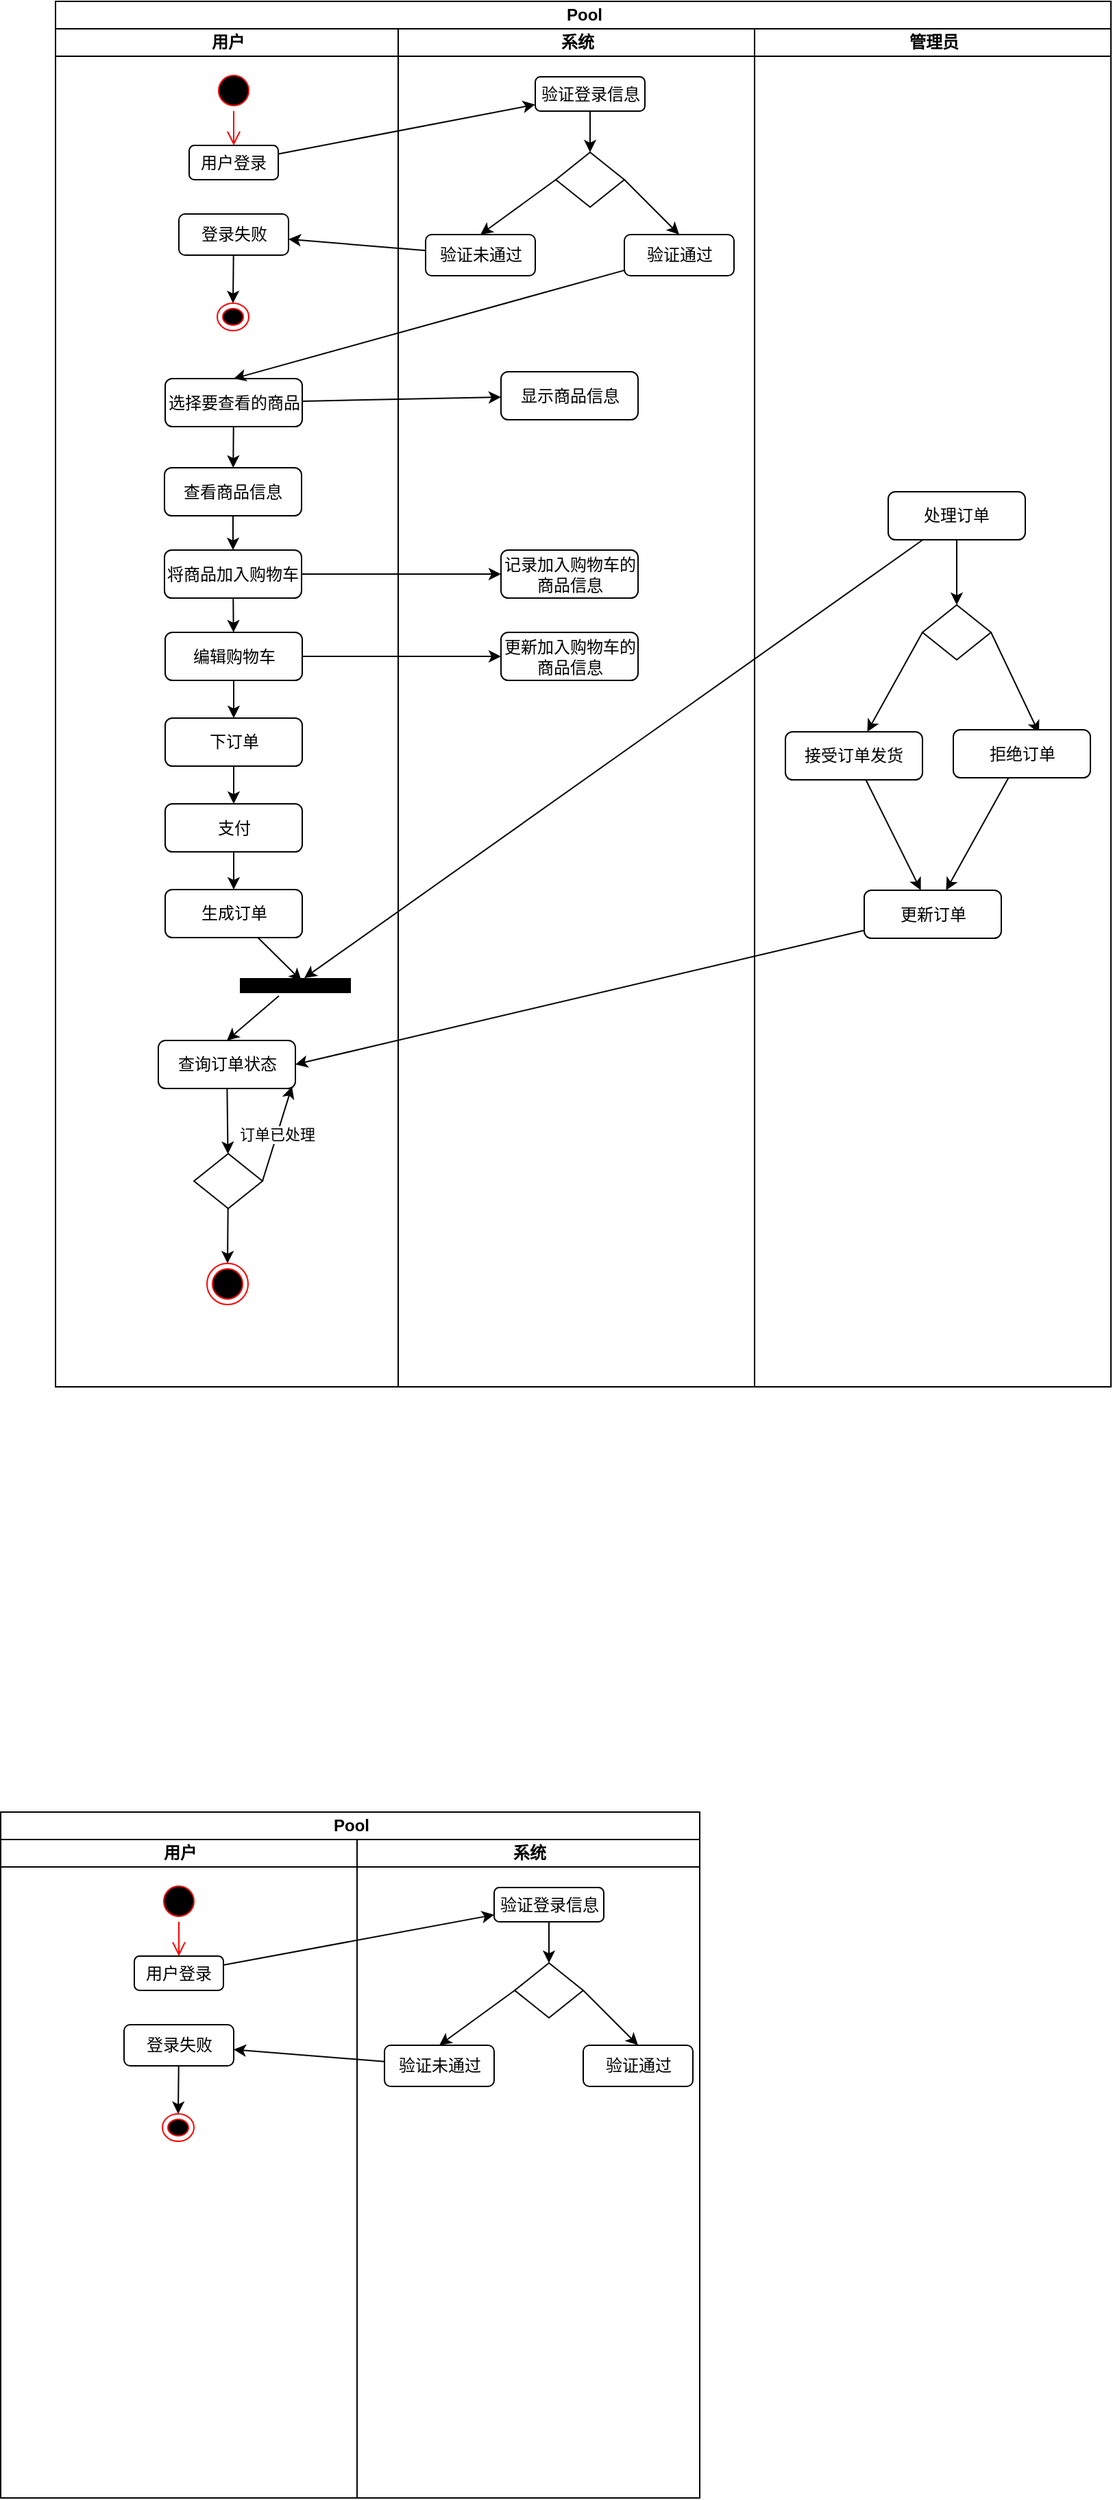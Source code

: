 <mxfile version="10.5.7" type="github"><diagram id="2ma4mFrUo7jNhCH0Uxba" name="Page-1"><mxGraphModel dx="1158" dy="766" grid="1" gridSize="10" guides="1" tooltips="1" connect="1" arrows="1" fold="1" page="1" pageScale="1" pageWidth="3000" pageHeight="1169" math="0" shadow="0"><root><mxCell id="0"/><mxCell id="1" parent="0"/><mxCell id="Z3WakkSr-auNdNe9HEpy-1" value="Pool" style="swimlane;html=1;childLayout=stackLayout;resizeParent=1;resizeParentMax=0;startSize=20;" vertex="1" parent="1"><mxGeometry x="302.5" y="30" width="770" height="1010" as="geometry"/></mxCell><mxCell id="Z3WakkSr-auNdNe9HEpy-20" value="" style="edgeStyle=none;rounded=0;orthogonalLoop=1;jettySize=auto;html=1;" edge="1" parent="Z3WakkSr-auNdNe9HEpy-1" source="Z3WakkSr-auNdNe9HEpy-15" target="Z3WakkSr-auNdNe9HEpy-19"><mxGeometry relative="1" as="geometry"/></mxCell><mxCell id="Z3WakkSr-auNdNe9HEpy-2" value="用户" style="swimlane;html=1;startSize=20;" vertex="1" parent="Z3WakkSr-auNdNe9HEpy-1"><mxGeometry y="20" width="250" height="990" as="geometry"/></mxCell><mxCell id="Z3WakkSr-auNdNe9HEpy-13" value="" style="ellipse;html=1;shape=startState;fillColor=#000000;strokeColor=#ff0000;" vertex="1" parent="Z3WakkSr-auNdNe9HEpy-2"><mxGeometry x="115" y="30" width="30" height="30" as="geometry"/></mxCell><mxCell id="Z3WakkSr-auNdNe9HEpy-14" value="" style="html=1;verticalAlign=bottom;endArrow=open;endSize=8;strokeColor=#ff0000;entryX=0.5;entryY=0;entryDx=0;entryDy=0;" edge="1" source="Z3WakkSr-auNdNe9HEpy-13" parent="Z3WakkSr-auNdNe9HEpy-2" target="Z3WakkSr-auNdNe9HEpy-15"><mxGeometry relative="1" as="geometry"><mxPoint x="130" y="120" as="targetPoint"/></mxGeometry></mxCell><mxCell id="Z3WakkSr-auNdNe9HEpy-15" value="用户登录" style="rounded=1;whiteSpace=wrap;html=1;" vertex="1" parent="Z3WakkSr-auNdNe9HEpy-2"><mxGeometry x="97.5" y="85" width="65" height="25" as="geometry"/></mxCell><mxCell id="Z3WakkSr-auNdNe9HEpy-33" style="edgeStyle=none;rounded=0;orthogonalLoop=1;jettySize=auto;html=1;entryX=0.5;entryY=0;entryDx=0;entryDy=0;" edge="1" parent="Z3WakkSr-auNdNe9HEpy-2" source="Z3WakkSr-auNdNe9HEpy-27" target="Z3WakkSr-auNdNe9HEpy-32"><mxGeometry relative="1" as="geometry"/></mxCell><mxCell id="Z3WakkSr-auNdNe9HEpy-27" value="登录失败" style="rounded=1;whiteSpace=wrap;html=1;" vertex="1" parent="Z3WakkSr-auNdNe9HEpy-2"><mxGeometry x="90" y="135" width="80" height="30" as="geometry"/></mxCell><mxCell id="Z3WakkSr-auNdNe9HEpy-32" value="" style="ellipse;html=1;shape=endState;fillColor=#000000;strokeColor=#ff0000;" vertex="1" parent="Z3WakkSr-auNdNe9HEpy-2"><mxGeometry x="118" y="200" width="23" height="20" as="geometry"/></mxCell><mxCell id="Z3WakkSr-auNdNe9HEpy-59" value="" style="edgeStyle=none;rounded=0;orthogonalLoop=1;jettySize=auto;html=1;" edge="1" parent="Z3WakkSr-auNdNe9HEpy-2" source="Z3WakkSr-auNdNe9HEpy-53" target="Z3WakkSr-auNdNe9HEpy-58"><mxGeometry relative="1" as="geometry"/></mxCell><mxCell id="Z3WakkSr-auNdNe9HEpy-53" value="选择要查看的商品" style="rounded=1;whiteSpace=wrap;html=1;" vertex="1" parent="Z3WakkSr-auNdNe9HEpy-2"><mxGeometry x="80" y="255" width="100" height="35" as="geometry"/></mxCell><mxCell id="Z3WakkSr-auNdNe9HEpy-61" value="" style="edgeStyle=none;rounded=0;orthogonalLoop=1;jettySize=auto;html=1;" edge="1" parent="Z3WakkSr-auNdNe9HEpy-2" source="Z3WakkSr-auNdNe9HEpy-58" target="Z3WakkSr-auNdNe9HEpy-60"><mxGeometry relative="1" as="geometry"/></mxCell><mxCell id="Z3WakkSr-auNdNe9HEpy-58" value="查看商品信息" style="rounded=1;whiteSpace=wrap;html=1;" vertex="1" parent="Z3WakkSr-auNdNe9HEpy-2"><mxGeometry x="79.5" y="320" width="100" height="35" as="geometry"/></mxCell><mxCell id="Z3WakkSr-auNdNe9HEpy-65" value="" style="edgeStyle=none;rounded=0;orthogonalLoop=1;jettySize=auto;html=1;" edge="1" parent="Z3WakkSr-auNdNe9HEpy-2" source="Z3WakkSr-auNdNe9HEpy-60" target="Z3WakkSr-auNdNe9HEpy-64"><mxGeometry relative="1" as="geometry"/></mxCell><mxCell id="Z3WakkSr-auNdNe9HEpy-60" value="将商品加入购物车" style="rounded=1;whiteSpace=wrap;html=1;" vertex="1" parent="Z3WakkSr-auNdNe9HEpy-2"><mxGeometry x="79.5" y="380" width="100" height="35" as="geometry"/></mxCell><mxCell id="Z3WakkSr-auNdNe9HEpy-67" value="" style="edgeStyle=none;rounded=0;orthogonalLoop=1;jettySize=auto;html=1;" edge="1" parent="Z3WakkSr-auNdNe9HEpy-2" source="Z3WakkSr-auNdNe9HEpy-64" target="Z3WakkSr-auNdNe9HEpy-66"><mxGeometry relative="1" as="geometry"/></mxCell><mxCell id="Z3WakkSr-auNdNe9HEpy-64" value="编辑购物车" style="rounded=1;whiteSpace=wrap;html=1;" vertex="1" parent="Z3WakkSr-auNdNe9HEpy-2"><mxGeometry x="80" y="440" width="100" height="35" as="geometry"/></mxCell><mxCell id="Z3WakkSr-auNdNe9HEpy-69" value="" style="edgeStyle=none;rounded=0;orthogonalLoop=1;jettySize=auto;html=1;" edge="1" parent="Z3WakkSr-auNdNe9HEpy-2" source="Z3WakkSr-auNdNe9HEpy-66" target="Z3WakkSr-auNdNe9HEpy-68"><mxGeometry relative="1" as="geometry"/></mxCell><mxCell id="Z3WakkSr-auNdNe9HEpy-66" value="下订单" style="rounded=1;whiteSpace=wrap;html=1;" vertex="1" parent="Z3WakkSr-auNdNe9HEpy-2"><mxGeometry x="80" y="502.5" width="100" height="35" as="geometry"/></mxCell><mxCell id="Z3WakkSr-auNdNe9HEpy-73" style="edgeStyle=none;rounded=0;orthogonalLoop=1;jettySize=auto;html=1;" edge="1" parent="Z3WakkSr-auNdNe9HEpy-2" source="Z3WakkSr-auNdNe9HEpy-68" target="Z3WakkSr-auNdNe9HEpy-70"><mxGeometry relative="1" as="geometry"/></mxCell><mxCell id="Z3WakkSr-auNdNe9HEpy-68" value="支付" style="rounded=1;whiteSpace=wrap;html=1;" vertex="1" parent="Z3WakkSr-auNdNe9HEpy-2"><mxGeometry x="80" y="565" width="100" height="35" as="geometry"/></mxCell><mxCell id="Z3WakkSr-auNdNe9HEpy-74" style="edgeStyle=none;rounded=0;orthogonalLoop=1;jettySize=auto;html=1;entryX=0.15;entryY=0.444;entryDx=0;entryDy=0;entryPerimeter=0;" edge="1" parent="Z3WakkSr-auNdNe9HEpy-2" source="Z3WakkSr-auNdNe9HEpy-70" target="Z3WakkSr-auNdNe9HEpy-72"><mxGeometry relative="1" as="geometry"/></mxCell><mxCell id="Z3WakkSr-auNdNe9HEpy-70" value="生成订单" style="rounded=1;whiteSpace=wrap;html=1;" vertex="1" parent="Z3WakkSr-auNdNe9HEpy-2"><mxGeometry x="80" y="627.5" width="100" height="35" as="geometry"/></mxCell><mxCell id="Z3WakkSr-auNdNe9HEpy-76" style="edgeStyle=none;rounded=0;orthogonalLoop=1;jettySize=auto;html=1;entryX=0.5;entryY=0;entryDx=0;entryDy=0;exitX=1.25;exitY=0.65;exitDx=0;exitDy=0;exitPerimeter=0;" edge="1" parent="Z3WakkSr-auNdNe9HEpy-2" source="Z3WakkSr-auNdNe9HEpy-72" target="Z3WakkSr-auNdNe9HEpy-75"><mxGeometry relative="1" as="geometry"/></mxCell><mxCell id="Z3WakkSr-auNdNe9HEpy-72" value="" style="html=1;points=[];perimeter=orthogonalPerimeter;rotation=90;fillColor=#000000;" vertex="1" parent="Z3WakkSr-auNdNe9HEpy-2"><mxGeometry x="170" y="657.5" width="10" height="80" as="geometry"/></mxCell><mxCell id="Z3WakkSr-auNdNe9HEpy-102" style="edgeStyle=none;rounded=0;orthogonalLoop=1;jettySize=auto;html=1;" edge="1" parent="Z3WakkSr-auNdNe9HEpy-2" source="Z3WakkSr-auNdNe9HEpy-75" target="Z3WakkSr-auNdNe9HEpy-100"><mxGeometry relative="1" as="geometry"/></mxCell><mxCell id="Z3WakkSr-auNdNe9HEpy-75" value="查询订单状态" style="rounded=1;whiteSpace=wrap;html=1;" vertex="1" parent="Z3WakkSr-auNdNe9HEpy-2"><mxGeometry x="75" y="737.5" width="100" height="35" as="geometry"/></mxCell><mxCell id="Z3WakkSr-auNdNe9HEpy-104" style="edgeStyle=none;rounded=0;orthogonalLoop=1;jettySize=auto;html=1;entryX=0.5;entryY=0;entryDx=0;entryDy=0;" edge="1" parent="Z3WakkSr-auNdNe9HEpy-2" source="Z3WakkSr-auNdNe9HEpy-100" target="Z3WakkSr-auNdNe9HEpy-103"><mxGeometry relative="1" as="geometry"/></mxCell><mxCell id="Z3WakkSr-auNdNe9HEpy-108" value="订单已处理" style="edgeStyle=none;rounded=0;orthogonalLoop=1;jettySize=auto;html=1;entryX=0.975;entryY=0.957;entryDx=0;entryDy=0;entryPerimeter=0;exitX=1;exitY=0.5;exitDx=0;exitDy=0;" edge="1" parent="Z3WakkSr-auNdNe9HEpy-2" source="Z3WakkSr-auNdNe9HEpy-100" target="Z3WakkSr-auNdNe9HEpy-75"><mxGeometry relative="1" as="geometry"/></mxCell><mxCell id="Z3WakkSr-auNdNe9HEpy-100" value="" style="rhombus;whiteSpace=wrap;html=1;" vertex="1" parent="Z3WakkSr-auNdNe9HEpy-2"><mxGeometry x="101" y="820" width="50" height="40" as="geometry"/></mxCell><mxCell id="Z3WakkSr-auNdNe9HEpy-103" value="" style="ellipse;html=1;shape=endState;fillColor=#000000;strokeColor=#ff0000;" vertex="1" parent="Z3WakkSr-auNdNe9HEpy-2"><mxGeometry x="110.5" y="900" width="30" height="30" as="geometry"/></mxCell><mxCell id="Z3WakkSr-auNdNe9HEpy-3" value="系统" style="swimlane;html=1;startSize=20;" vertex="1" parent="Z3WakkSr-auNdNe9HEpy-1"><mxGeometry x="250" y="20" width="260" height="990" as="geometry"/></mxCell><mxCell id="Z3WakkSr-auNdNe9HEpy-22" style="edgeStyle=none;rounded=0;orthogonalLoop=1;jettySize=auto;html=1;" edge="1" parent="Z3WakkSr-auNdNe9HEpy-3" source="Z3WakkSr-auNdNe9HEpy-19" target="Z3WakkSr-auNdNe9HEpy-21"><mxGeometry relative="1" as="geometry"/></mxCell><mxCell id="Z3WakkSr-auNdNe9HEpy-19" value="验证登录信息" style="rounded=1;whiteSpace=wrap;html=1;" vertex="1" parent="Z3WakkSr-auNdNe9HEpy-3"><mxGeometry x="100" y="35" width="80" height="25" as="geometry"/></mxCell><mxCell id="Z3WakkSr-auNdNe9HEpy-28" style="edgeStyle=none;rounded=0;orthogonalLoop=1;jettySize=auto;html=1;exitX=0;exitY=0.5;exitDx=0;exitDy=0;entryX=0.5;entryY=0;entryDx=0;entryDy=0;" edge="1" parent="Z3WakkSr-auNdNe9HEpy-3" source="Z3WakkSr-auNdNe9HEpy-21" target="Z3WakkSr-auNdNe9HEpy-23"><mxGeometry relative="1" as="geometry"/></mxCell><mxCell id="Z3WakkSr-auNdNe9HEpy-31" style="edgeStyle=none;rounded=0;orthogonalLoop=1;jettySize=auto;html=1;exitX=1;exitY=0.5;exitDx=0;exitDy=0;entryX=0.5;entryY=0;entryDx=0;entryDy=0;" edge="1" parent="Z3WakkSr-auNdNe9HEpy-3" source="Z3WakkSr-auNdNe9HEpy-21" target="Z3WakkSr-auNdNe9HEpy-30"><mxGeometry relative="1" as="geometry"/></mxCell><mxCell id="Z3WakkSr-auNdNe9HEpy-21" value="" style="rhombus;whiteSpace=wrap;html=1;" vertex="1" parent="Z3WakkSr-auNdNe9HEpy-3"><mxGeometry x="115" y="90" width="50" height="40" as="geometry"/></mxCell><mxCell id="Z3WakkSr-auNdNe9HEpy-23" value="验证未通过" style="rounded=1;whiteSpace=wrap;html=1;" vertex="1" parent="Z3WakkSr-auNdNe9HEpy-3"><mxGeometry x="20" y="150" width="80" height="30" as="geometry"/></mxCell><mxCell id="Z3WakkSr-auNdNe9HEpy-30" value="验证通过" style="rounded=1;whiteSpace=wrap;html=1;" vertex="1" parent="Z3WakkSr-auNdNe9HEpy-3"><mxGeometry x="165" y="150" width="80" height="30" as="geometry"/></mxCell><mxCell id="Z3WakkSr-auNdNe9HEpy-56" value="显示商品信息" style="rounded=1;whiteSpace=wrap;html=1;" vertex="1" parent="Z3WakkSr-auNdNe9HEpy-3"><mxGeometry x="75" y="250" width="100" height="35" as="geometry"/></mxCell><mxCell id="Z3WakkSr-auNdNe9HEpy-62" value="记录加入购物车的商品信息" style="rounded=1;whiteSpace=wrap;html=1;" vertex="1" parent="Z3WakkSr-auNdNe9HEpy-3"><mxGeometry x="75" y="380" width="100" height="35" as="geometry"/></mxCell><mxCell id="Z3WakkSr-auNdNe9HEpy-110" value="更新加入购物车的商品信息" style="rounded=1;whiteSpace=wrap;html=1;" vertex="1" parent="Z3WakkSr-auNdNe9HEpy-3"><mxGeometry x="75" y="440" width="100" height="35" as="geometry"/></mxCell><mxCell id="Z3WakkSr-auNdNe9HEpy-29" style="edgeStyle=none;rounded=0;orthogonalLoop=1;jettySize=auto;html=1;" edge="1" parent="Z3WakkSr-auNdNe9HEpy-1" source="Z3WakkSr-auNdNe9HEpy-23" target="Z3WakkSr-auNdNe9HEpy-27"><mxGeometry relative="1" as="geometry"/></mxCell><mxCell id="Z3WakkSr-auNdNe9HEpy-54" style="edgeStyle=none;rounded=0;orthogonalLoop=1;jettySize=auto;html=1;entryX=0.5;entryY=0;entryDx=0;entryDy=0;" edge="1" parent="Z3WakkSr-auNdNe9HEpy-1" source="Z3WakkSr-auNdNe9HEpy-30" target="Z3WakkSr-auNdNe9HEpy-53"><mxGeometry relative="1" as="geometry"/></mxCell><mxCell id="Z3WakkSr-auNdNe9HEpy-57" value="" style="edgeStyle=none;rounded=0;orthogonalLoop=1;jettySize=auto;html=1;" edge="1" parent="Z3WakkSr-auNdNe9HEpy-1" source="Z3WakkSr-auNdNe9HEpy-53" target="Z3WakkSr-auNdNe9HEpy-56"><mxGeometry relative="1" as="geometry"/></mxCell><mxCell id="Z3WakkSr-auNdNe9HEpy-63" value="" style="edgeStyle=none;rounded=0;orthogonalLoop=1;jettySize=auto;html=1;" edge="1" parent="Z3WakkSr-auNdNe9HEpy-1" source="Z3WakkSr-auNdNe9HEpy-60" target="Z3WakkSr-auNdNe9HEpy-62"><mxGeometry relative="1" as="geometry"/></mxCell><mxCell id="Z3WakkSr-auNdNe9HEpy-88" style="edgeStyle=none;rounded=0;orthogonalLoop=1;jettySize=auto;html=1;entryX=-0.05;entryY=0.419;entryDx=0;entryDy=0;entryPerimeter=0;" edge="1" parent="Z3WakkSr-auNdNe9HEpy-1" source="Z3WakkSr-auNdNe9HEpy-87" target="Z3WakkSr-auNdNe9HEpy-72"><mxGeometry relative="1" as="geometry"/></mxCell><mxCell id="Z3WakkSr-auNdNe9HEpy-77" value="管理员" style="swimlane;html=1;startSize=20;" vertex="1" parent="Z3WakkSr-auNdNe9HEpy-1"><mxGeometry x="510" y="20" width="260" height="990" as="geometry"/></mxCell><mxCell id="Z3WakkSr-auNdNe9HEpy-92" style="edgeStyle=none;rounded=0;orthogonalLoop=1;jettySize=auto;html=1;entryX=0.5;entryY=0;entryDx=0;entryDy=0;" edge="1" parent="Z3WakkSr-auNdNe9HEpy-77" source="Z3WakkSr-auNdNe9HEpy-87" target="Z3WakkSr-auNdNe9HEpy-91"><mxGeometry relative="1" as="geometry"/></mxCell><mxCell id="Z3WakkSr-auNdNe9HEpy-87" value="处理订单" style="rounded=1;whiteSpace=wrap;html=1;" vertex="1" parent="Z3WakkSr-auNdNe9HEpy-77"><mxGeometry x="97.5" y="337.5" width="100" height="35" as="geometry"/></mxCell><mxCell id="Z3WakkSr-auNdNe9HEpy-97" value="" style="edgeStyle=none;rounded=0;orthogonalLoop=1;jettySize=auto;html=1;" edge="1" parent="Z3WakkSr-auNdNe9HEpy-77" source="Z3WakkSr-auNdNe9HEpy-89" target="Z3WakkSr-auNdNe9HEpy-96"><mxGeometry relative="1" as="geometry"/></mxCell><mxCell id="Z3WakkSr-auNdNe9HEpy-89" value="接受订单发货" style="rounded=1;whiteSpace=wrap;html=1;" vertex="1" parent="Z3WakkSr-auNdNe9HEpy-77"><mxGeometry x="22.5" y="512.5" width="100" height="35" as="geometry"/></mxCell><mxCell id="Z3WakkSr-auNdNe9HEpy-96" value="更新订单" style="rounded=1;whiteSpace=wrap;html=1;" vertex="1" parent="Z3WakkSr-auNdNe9HEpy-77"><mxGeometry x="80" y="628" width="100" height="35" as="geometry"/></mxCell><mxCell id="Z3WakkSr-auNdNe9HEpy-93" style="edgeStyle=none;rounded=0;orthogonalLoop=1;jettySize=auto;html=1;exitX=0;exitY=0.5;exitDx=0;exitDy=0;" edge="1" parent="Z3WakkSr-auNdNe9HEpy-77" source="Z3WakkSr-auNdNe9HEpy-91" target="Z3WakkSr-auNdNe9HEpy-89"><mxGeometry relative="1" as="geometry"/></mxCell><mxCell id="Z3WakkSr-auNdNe9HEpy-95" style="edgeStyle=none;rounded=0;orthogonalLoop=1;jettySize=auto;html=1;exitX=1;exitY=0.5;exitDx=0;exitDy=0;entryX=0.625;entryY=0.071;entryDx=0;entryDy=0;entryPerimeter=0;" edge="1" parent="Z3WakkSr-auNdNe9HEpy-77" source="Z3WakkSr-auNdNe9HEpy-91" target="Z3WakkSr-auNdNe9HEpy-94"><mxGeometry relative="1" as="geometry"/></mxCell><mxCell id="Z3WakkSr-auNdNe9HEpy-91" value="" style="rhombus;whiteSpace=wrap;html=1;" vertex="1" parent="Z3WakkSr-auNdNe9HEpy-77"><mxGeometry x="122.5" y="420" width="50" height="40" as="geometry"/></mxCell><mxCell id="Z3WakkSr-auNdNe9HEpy-98" style="edgeStyle=none;rounded=0;orthogonalLoop=1;jettySize=auto;html=1;" edge="1" parent="Z3WakkSr-auNdNe9HEpy-77" source="Z3WakkSr-auNdNe9HEpy-94" target="Z3WakkSr-auNdNe9HEpy-96"><mxGeometry relative="1" as="geometry"/></mxCell><mxCell id="Z3WakkSr-auNdNe9HEpy-94" value="拒绝订单" style="rounded=1;whiteSpace=wrap;html=1;" vertex="1" parent="Z3WakkSr-auNdNe9HEpy-77"><mxGeometry x="145" y="511" width="100" height="35" as="geometry"/></mxCell><mxCell id="Z3WakkSr-auNdNe9HEpy-99" style="edgeStyle=none;rounded=0;orthogonalLoop=1;jettySize=auto;html=1;entryX=1;entryY=0.5;entryDx=0;entryDy=0;" edge="1" parent="Z3WakkSr-auNdNe9HEpy-1" source="Z3WakkSr-auNdNe9HEpy-96" target="Z3WakkSr-auNdNe9HEpy-75"><mxGeometry relative="1" as="geometry"/></mxCell><mxCell id="Z3WakkSr-auNdNe9HEpy-112" style="edgeStyle=none;rounded=0;orthogonalLoop=1;jettySize=auto;html=1;" edge="1" parent="Z3WakkSr-auNdNe9HEpy-1" source="Z3WakkSr-auNdNe9HEpy-64" target="Z3WakkSr-auNdNe9HEpy-110"><mxGeometry relative="1" as="geometry"/></mxCell><mxCell id="Z3WakkSr-auNdNe9HEpy-35" value="Pool" style="swimlane;html=1;childLayout=stackLayout;resizeParent=1;resizeParentMax=0;startSize=20;" vertex="1" parent="1"><mxGeometry x="262.5" y="1350" width="510" height="500" as="geometry"/></mxCell><mxCell id="Z3WakkSr-auNdNe9HEpy-36" value="用户" style="swimlane;html=1;startSize=20;" vertex="1" parent="Z3WakkSr-auNdNe9HEpy-35"><mxGeometry y="20" width="260" height="480" as="geometry"/></mxCell><mxCell id="Z3WakkSr-auNdNe9HEpy-37" value="" style="ellipse;html=1;shape=startState;fillColor=#000000;strokeColor=#ff0000;" vertex="1" parent="Z3WakkSr-auNdNe9HEpy-36"><mxGeometry x="115" y="30" width="30" height="30" as="geometry"/></mxCell><mxCell id="Z3WakkSr-auNdNe9HEpy-38" value="" style="html=1;verticalAlign=bottom;endArrow=open;endSize=8;strokeColor=#ff0000;entryX=0.5;entryY=0;entryDx=0;entryDy=0;" edge="1" parent="Z3WakkSr-auNdNe9HEpy-36" source="Z3WakkSr-auNdNe9HEpy-37" target="Z3WakkSr-auNdNe9HEpy-39"><mxGeometry relative="1" as="geometry"><mxPoint x="130" y="120" as="targetPoint"/></mxGeometry></mxCell><mxCell id="Z3WakkSr-auNdNe9HEpy-39" value="用户登录" style="rounded=1;whiteSpace=wrap;html=1;" vertex="1" parent="Z3WakkSr-auNdNe9HEpy-36"><mxGeometry x="97.5" y="85" width="65" height="25" as="geometry"/></mxCell><mxCell id="Z3WakkSr-auNdNe9HEpy-40" style="edgeStyle=none;rounded=0;orthogonalLoop=1;jettySize=auto;html=1;entryX=0.5;entryY=0;entryDx=0;entryDy=0;" edge="1" parent="Z3WakkSr-auNdNe9HEpy-36" source="Z3WakkSr-auNdNe9HEpy-41" target="Z3WakkSr-auNdNe9HEpy-42"><mxGeometry relative="1" as="geometry"/></mxCell><mxCell id="Z3WakkSr-auNdNe9HEpy-41" value="登录失败" style="rounded=1;whiteSpace=wrap;html=1;" vertex="1" parent="Z3WakkSr-auNdNe9HEpy-36"><mxGeometry x="90" y="135" width="80" height="30" as="geometry"/></mxCell><mxCell id="Z3WakkSr-auNdNe9HEpy-42" value="" style="ellipse;html=1;shape=endState;fillColor=#000000;strokeColor=#ff0000;" vertex="1" parent="Z3WakkSr-auNdNe9HEpy-36"><mxGeometry x="118" y="200" width="23" height="20" as="geometry"/></mxCell><mxCell id="Z3WakkSr-auNdNe9HEpy-43" value="" style="edgeStyle=none;rounded=0;orthogonalLoop=1;jettySize=auto;html=1;" edge="1" parent="Z3WakkSr-auNdNe9HEpy-35" source="Z3WakkSr-auNdNe9HEpy-39" target="Z3WakkSr-auNdNe9HEpy-46"><mxGeometry relative="1" as="geometry"/></mxCell><mxCell id="Z3WakkSr-auNdNe9HEpy-44" value="系统" style="swimlane;html=1;startSize=20;" vertex="1" parent="Z3WakkSr-auNdNe9HEpy-35"><mxGeometry x="260" y="20" width="250" height="480" as="geometry"/></mxCell><mxCell id="Z3WakkSr-auNdNe9HEpy-45" style="edgeStyle=none;rounded=0;orthogonalLoop=1;jettySize=auto;html=1;" edge="1" parent="Z3WakkSr-auNdNe9HEpy-44" source="Z3WakkSr-auNdNe9HEpy-46" target="Z3WakkSr-auNdNe9HEpy-49"><mxGeometry relative="1" as="geometry"/></mxCell><mxCell id="Z3WakkSr-auNdNe9HEpy-46" value="验证登录信息" style="rounded=1;whiteSpace=wrap;html=1;" vertex="1" parent="Z3WakkSr-auNdNe9HEpy-44"><mxGeometry x="100" y="35" width="80" height="25" as="geometry"/></mxCell><mxCell id="Z3WakkSr-auNdNe9HEpy-47" style="edgeStyle=none;rounded=0;orthogonalLoop=1;jettySize=auto;html=1;exitX=0;exitY=0.5;exitDx=0;exitDy=0;entryX=0.5;entryY=0;entryDx=0;entryDy=0;" edge="1" parent="Z3WakkSr-auNdNe9HEpy-44" source="Z3WakkSr-auNdNe9HEpy-49" target="Z3WakkSr-auNdNe9HEpy-50"><mxGeometry relative="1" as="geometry"/></mxCell><mxCell id="Z3WakkSr-auNdNe9HEpy-48" style="edgeStyle=none;rounded=0;orthogonalLoop=1;jettySize=auto;html=1;exitX=1;exitY=0.5;exitDx=0;exitDy=0;entryX=0.5;entryY=0;entryDx=0;entryDy=0;" edge="1" parent="Z3WakkSr-auNdNe9HEpy-44" source="Z3WakkSr-auNdNe9HEpy-49" target="Z3WakkSr-auNdNe9HEpy-51"><mxGeometry relative="1" as="geometry"/></mxCell><mxCell id="Z3WakkSr-auNdNe9HEpy-49" value="" style="rhombus;whiteSpace=wrap;html=1;" vertex="1" parent="Z3WakkSr-auNdNe9HEpy-44"><mxGeometry x="115" y="90" width="50" height="40" as="geometry"/></mxCell><mxCell id="Z3WakkSr-auNdNe9HEpy-50" value="验证未通过" style="rounded=1;whiteSpace=wrap;html=1;" vertex="1" parent="Z3WakkSr-auNdNe9HEpy-44"><mxGeometry x="20" y="150" width="80" height="30" as="geometry"/></mxCell><mxCell id="Z3WakkSr-auNdNe9HEpy-51" value="验证通过" style="rounded=1;whiteSpace=wrap;html=1;" vertex="1" parent="Z3WakkSr-auNdNe9HEpy-44"><mxGeometry x="165" y="150" width="80" height="30" as="geometry"/></mxCell><mxCell id="Z3WakkSr-auNdNe9HEpy-52" style="edgeStyle=none;rounded=0;orthogonalLoop=1;jettySize=auto;html=1;" edge="1" parent="Z3WakkSr-auNdNe9HEpy-35" source="Z3WakkSr-auNdNe9HEpy-50" target="Z3WakkSr-auNdNe9HEpy-41"><mxGeometry relative="1" as="geometry"/></mxCell></root></mxGraphModel></diagram></mxfile>
